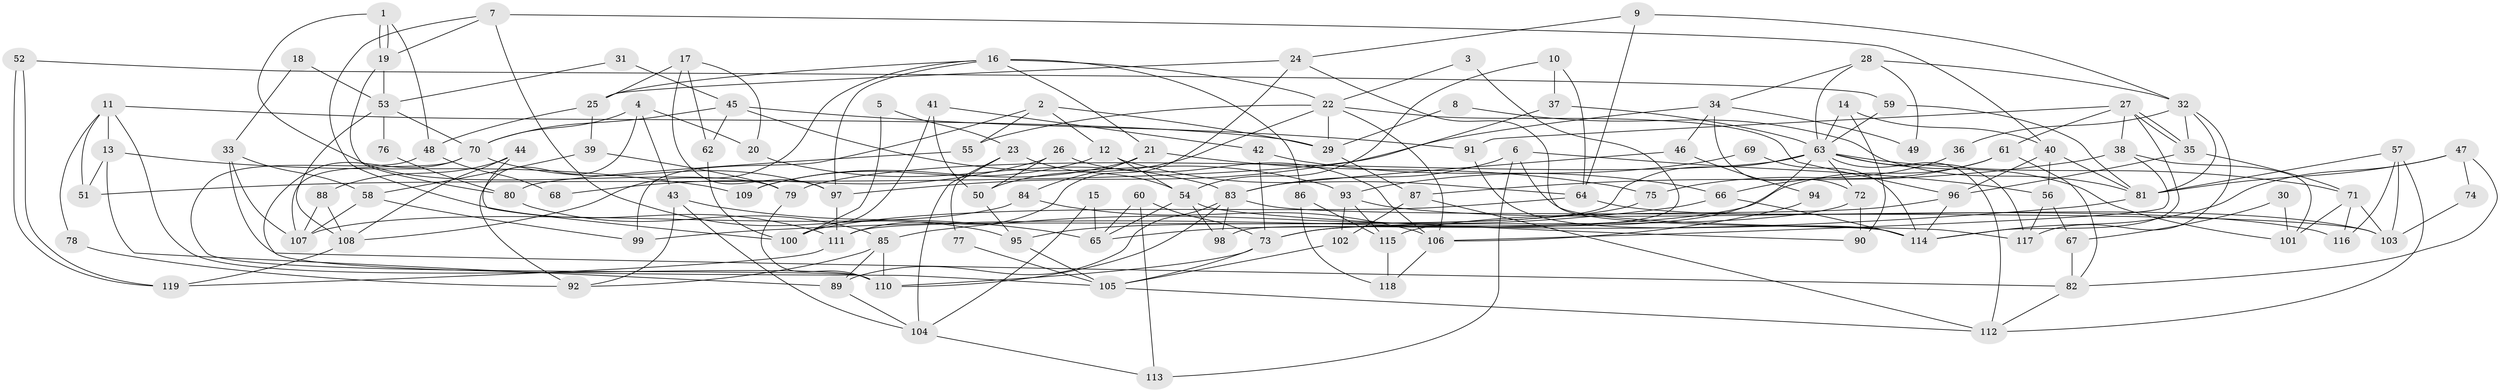 // Generated by graph-tools (version 1.1) at 2025/52/03/09/25 04:52:16]
// undirected, 119 vertices, 238 edges
graph export_dot {
graph [start="1"]
  node [color=gray90,style=filled];
  1;
  2;
  3;
  4;
  5;
  6;
  7;
  8;
  9;
  10;
  11;
  12;
  13;
  14;
  15;
  16;
  17;
  18;
  19;
  20;
  21;
  22;
  23;
  24;
  25;
  26;
  27;
  28;
  29;
  30;
  31;
  32;
  33;
  34;
  35;
  36;
  37;
  38;
  39;
  40;
  41;
  42;
  43;
  44;
  45;
  46;
  47;
  48;
  49;
  50;
  51;
  52;
  53;
  54;
  55;
  56;
  57;
  58;
  59;
  60;
  61;
  62;
  63;
  64;
  65;
  66;
  67;
  68;
  69;
  70;
  71;
  72;
  73;
  74;
  75;
  76;
  77;
  78;
  79;
  80;
  81;
  82;
  83;
  84;
  85;
  86;
  87;
  88;
  89;
  90;
  91;
  92;
  93;
  94;
  95;
  96;
  97;
  98;
  99;
  100;
  101;
  102;
  103;
  104;
  105;
  106;
  107;
  108;
  109;
  110;
  111;
  112;
  113;
  114;
  115;
  116;
  117;
  118;
  119;
  1 -- 19;
  1 -- 19;
  1 -- 48;
  1 -- 79;
  2 -- 29;
  2 -- 55;
  2 -- 12;
  2 -- 99;
  3 -- 22;
  3 -- 98;
  4 -- 70;
  4 -- 20;
  4 -- 43;
  4 -- 92;
  5 -- 100;
  5 -- 23;
  6 -- 113;
  6 -- 56;
  6 -- 83;
  6 -- 117;
  7 -- 19;
  7 -- 111;
  7 -- 40;
  7 -- 95;
  8 -- 81;
  8 -- 29;
  9 -- 64;
  9 -- 24;
  9 -- 32;
  10 -- 37;
  10 -- 54;
  10 -- 64;
  11 -- 51;
  11 -- 110;
  11 -- 13;
  11 -- 29;
  11 -- 78;
  12 -- 64;
  12 -- 54;
  12 -- 109;
  13 -- 109;
  13 -- 51;
  13 -- 89;
  14 -- 63;
  14 -- 40;
  14 -- 90;
  15 -- 104;
  15 -- 65;
  16 -- 22;
  16 -- 97;
  16 -- 21;
  16 -- 25;
  16 -- 86;
  16 -- 108;
  17 -- 62;
  17 -- 25;
  17 -- 20;
  17 -- 97;
  18 -- 53;
  18 -- 33;
  19 -- 53;
  19 -- 80;
  20 -- 83;
  21 -- 75;
  21 -- 84;
  21 -- 109;
  22 -- 96;
  22 -- 106;
  22 -- 29;
  22 -- 50;
  22 -- 55;
  23 -- 54;
  23 -- 104;
  23 -- 77;
  24 -- 111;
  24 -- 114;
  24 -- 25;
  25 -- 39;
  25 -- 48;
  26 -- 106;
  26 -- 50;
  26 -- 68;
  27 -- 38;
  27 -- 35;
  27 -- 35;
  27 -- 61;
  27 -- 91;
  27 -- 114;
  28 -- 32;
  28 -- 63;
  28 -- 34;
  28 -- 49;
  29 -- 87;
  30 -- 67;
  30 -- 101;
  31 -- 53;
  31 -- 45;
  32 -- 117;
  32 -- 35;
  32 -- 36;
  32 -- 81;
  33 -- 82;
  33 -- 58;
  33 -- 107;
  34 -- 72;
  34 -- 46;
  34 -- 49;
  34 -- 51;
  35 -- 71;
  35 -- 96;
  36 -- 66;
  37 -- 63;
  37 -- 97;
  38 -- 87;
  38 -- 106;
  38 -- 101;
  39 -- 58;
  39 -- 79;
  40 -- 81;
  40 -- 56;
  40 -- 96;
  41 -- 100;
  41 -- 42;
  41 -- 50;
  42 -- 66;
  42 -- 73;
  43 -- 92;
  43 -- 65;
  43 -- 104;
  44 -- 88;
  44 -- 108;
  44 -- 100;
  45 -- 93;
  45 -- 91;
  45 -- 62;
  45 -- 70;
  46 -- 83;
  46 -- 94;
  47 -- 81;
  47 -- 114;
  47 -- 74;
  47 -- 82;
  48 -- 110;
  48 -- 68;
  50 -- 95;
  52 -- 59;
  52 -- 119;
  52 -- 119;
  53 -- 108;
  53 -- 70;
  53 -- 76;
  54 -- 65;
  54 -- 90;
  54 -- 98;
  55 -- 80;
  56 -- 117;
  56 -- 67;
  57 -- 103;
  57 -- 112;
  57 -- 81;
  57 -- 116;
  58 -- 99;
  58 -- 107;
  59 -- 63;
  59 -- 81;
  60 -- 65;
  60 -- 73;
  60 -- 113;
  61 -- 82;
  61 -- 65;
  61 -- 75;
  62 -- 100;
  63 -- 79;
  63 -- 101;
  63 -- 71;
  63 -- 72;
  63 -- 73;
  63 -- 111;
  63 -- 112;
  63 -- 117;
  64 -- 103;
  64 -- 100;
  66 -- 85;
  66 -- 114;
  67 -- 82;
  69 -- 114;
  69 -- 93;
  70 -- 105;
  70 -- 97;
  70 -- 107;
  71 -- 101;
  71 -- 103;
  71 -- 116;
  72 -- 90;
  72 -- 73;
  73 -- 105;
  73 -- 110;
  74 -- 103;
  75 -- 95;
  76 -- 80;
  77 -- 105;
  78 -- 92;
  79 -- 110;
  80 -- 85;
  81 -- 99;
  82 -- 112;
  83 -- 110;
  83 -- 89;
  83 -- 98;
  83 -- 103;
  84 -- 107;
  84 -- 106;
  85 -- 89;
  85 -- 110;
  85 -- 92;
  86 -- 115;
  86 -- 118;
  87 -- 112;
  87 -- 102;
  88 -- 108;
  88 -- 107;
  89 -- 104;
  91 -- 114;
  93 -- 116;
  93 -- 102;
  93 -- 115;
  94 -- 106;
  95 -- 105;
  96 -- 114;
  96 -- 115;
  97 -- 111;
  102 -- 105;
  104 -- 113;
  105 -- 112;
  106 -- 118;
  108 -- 119;
  111 -- 119;
  115 -- 118;
}
